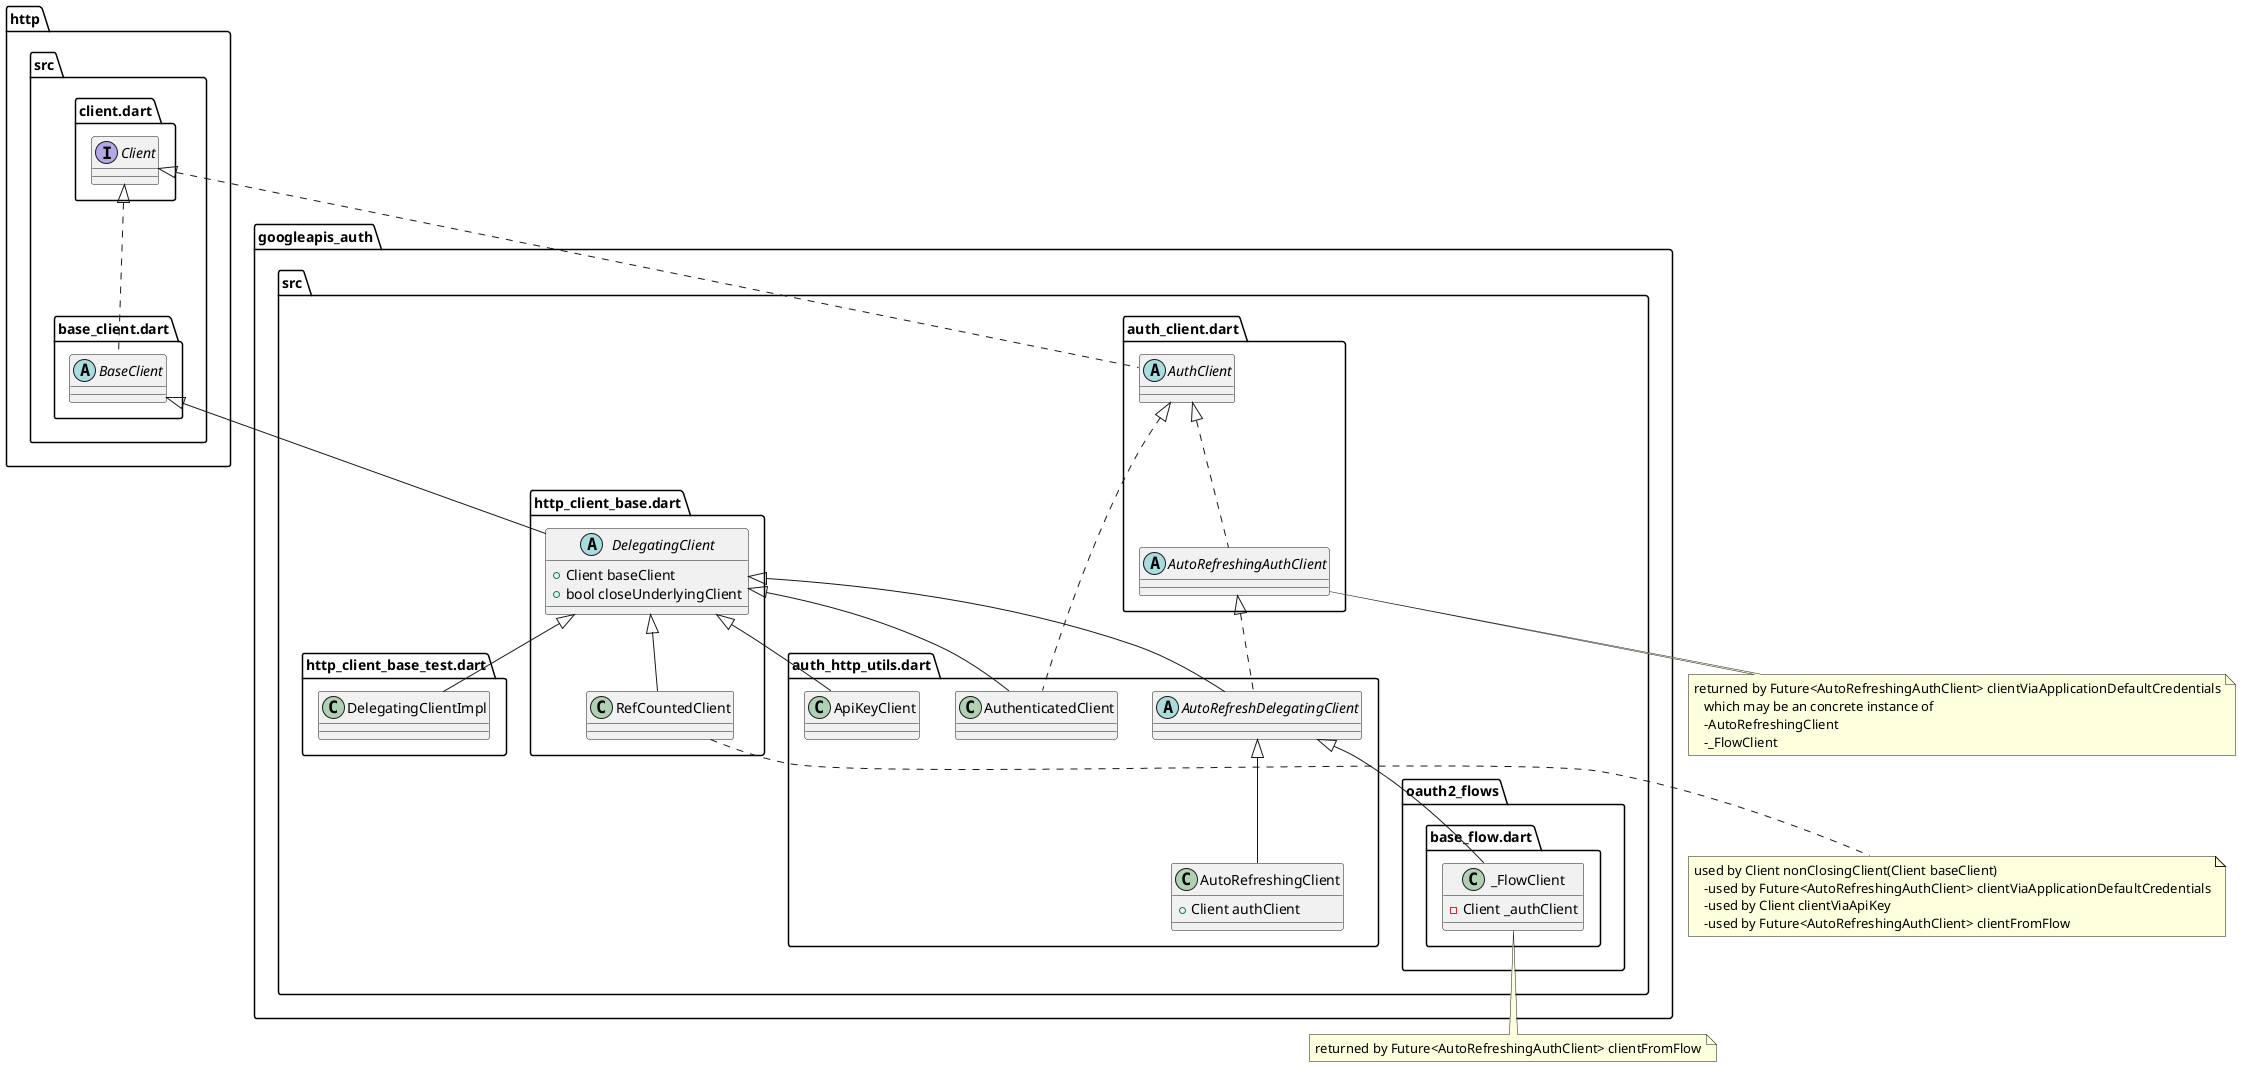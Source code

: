 @startuml
set namespaceSeparator ::

'------
'Client
'------
interface "http::src::client.dart::Client" {}

'----------
'BaseClient
'----------
abstract class "http::src::base_client.dart::BaseClient" {}
"http::src::client.dart::Client" <|.. "http::src::base_client.dart::BaseClient"

'----------------
'DelegatingClient
'----------------
abstract class "googleapis_auth::src::http_client_base.dart::DelegatingClient" {
  +Client baseClient
  +bool closeUnderlyingClient
}
"http::src::base_client.dart::BaseClient" <|-- "googleapis_auth::src::http_client_base.dart::DelegatingClient"

'----------------
'RefCountedClient
'----------------
class "googleapis_auth::src::http_client_base.dart::RefCountedClient" {}
"googleapis_auth::src::http_client_base.dart::DelegatingClient" <|-- "googleapis_auth::src::http_client_base.dart::RefCountedClient"
note bottom of "googleapis_auth::src::http_client_base.dart::RefCountedClient" : used by Client nonClosingClient(Client baseClient)\n \
  -used by Future<AutoRefreshingAuthClient> clientViaApplicationDefaultCredentials\n \
  -used by Client clientViaApiKey\n \
  -used by Future<AutoRefreshingAuthClient> clientFromFlow

'--------------------
'DelegatingClientImpl
'--------------------
class "googleapis_auth::src::http_client_base_test.dart::DelegatingClientImpl" {}
"googleapis_auth::src::http_client_base.dart::DelegatingClient" <|-- "googleapis_auth::src::http_client_base_test.dart::DelegatingClientImpl"

'---------------------------
'AutoRefreshDelegatingClient
'---------------------------
abstract class "googleapis_auth::src::auth_http_utils.dart::AutoRefreshDelegatingClient" {}
"googleapis_auth::src::http_client_base.dart::DelegatingClient" <|-- "googleapis_auth::src::auth_http_utils.dart::AutoRefreshDelegatingClient"
"googleapis_auth::src::auth_client.dart::AutoRefreshingAuthClient" <|.. "googleapis_auth::src::auth_http_utils.dart::AutoRefreshDelegatingClient"

'--------------------
'AutoRefreshingClient
'--------------------
class "googleapis_auth::src::auth_http_utils.dart::AutoRefreshingClient" {
  +Client authClient
}
"googleapis_auth::src::auth_http_utils.dart::AutoRefreshDelegatingClient" <|-- "googleapis_auth::src::auth_http_utils.dart::AutoRefreshingClient"

'-----------
'_FlowClient
'-----------
class "googleapis_auth::src::oauth2_flows::base_flow.dart::_FlowClient" {
  -Client _authClient
}
"googleapis_auth::src::auth_http_utils.dart::AutoRefreshDelegatingClient" <|-- "googleapis_auth::src::oauth2_flows::base_flow.dart::_FlowClient"
note bottom of "googleapis_auth::src::oauth2_flows::base_flow.dart::_FlowClient" : returned by Future<AutoRefreshingAuthClient> clientFromFlow

'----------
'AuthClient
'----------
abstract class "googleapis_auth::src::auth_client.dart::AuthClient" {}
"http::src::client.dart::Client" <|.. "googleapis_auth::src::auth_client.dart::AuthClient"

'------------------------
'AutoRefreshingAuthClient
'------------------------
abstract class "googleapis_auth::src::auth_client.dart::AutoRefreshingAuthClient" {}
"googleapis_auth::src::auth_client.dart::AuthClient" <|.. "googleapis_auth::src::auth_client.dart::AutoRefreshingAuthClient"
note bottom of "googleapis_auth::src::auth_client.dart::AutoRefreshingAuthClient" : returned by Future<AutoRefreshingAuthClient> clientViaApplicationDefaultCredentials\n \
  which may be an concrete instance of\n \
  -AutoRefreshingClient\n \
  -_FlowClient

'-------------------
'AuthenticatedClient
'-------------------
class "googleapis_auth::src::auth_http_utils.dart::AuthenticatedClient" {}
"googleapis_auth::src::http_client_base.dart::DelegatingClient" <|-- "googleapis_auth::src::auth_http_utils.dart::AuthenticatedClient"
"googleapis_auth::src::auth_client.dart::AuthClient" <|.. "googleapis_auth::src::auth_http_utils.dart::AuthenticatedClient"

'------------
'ApiKeyClient
'------------
class "googleapis_auth::src::auth_http_utils.dart::ApiKeyClient" {}
"googleapis_auth::src::http_client_base.dart::DelegatingClient" <|-- "googleapis_auth::src::auth_http_utils.dart::ApiKeyClient"



@enduml
